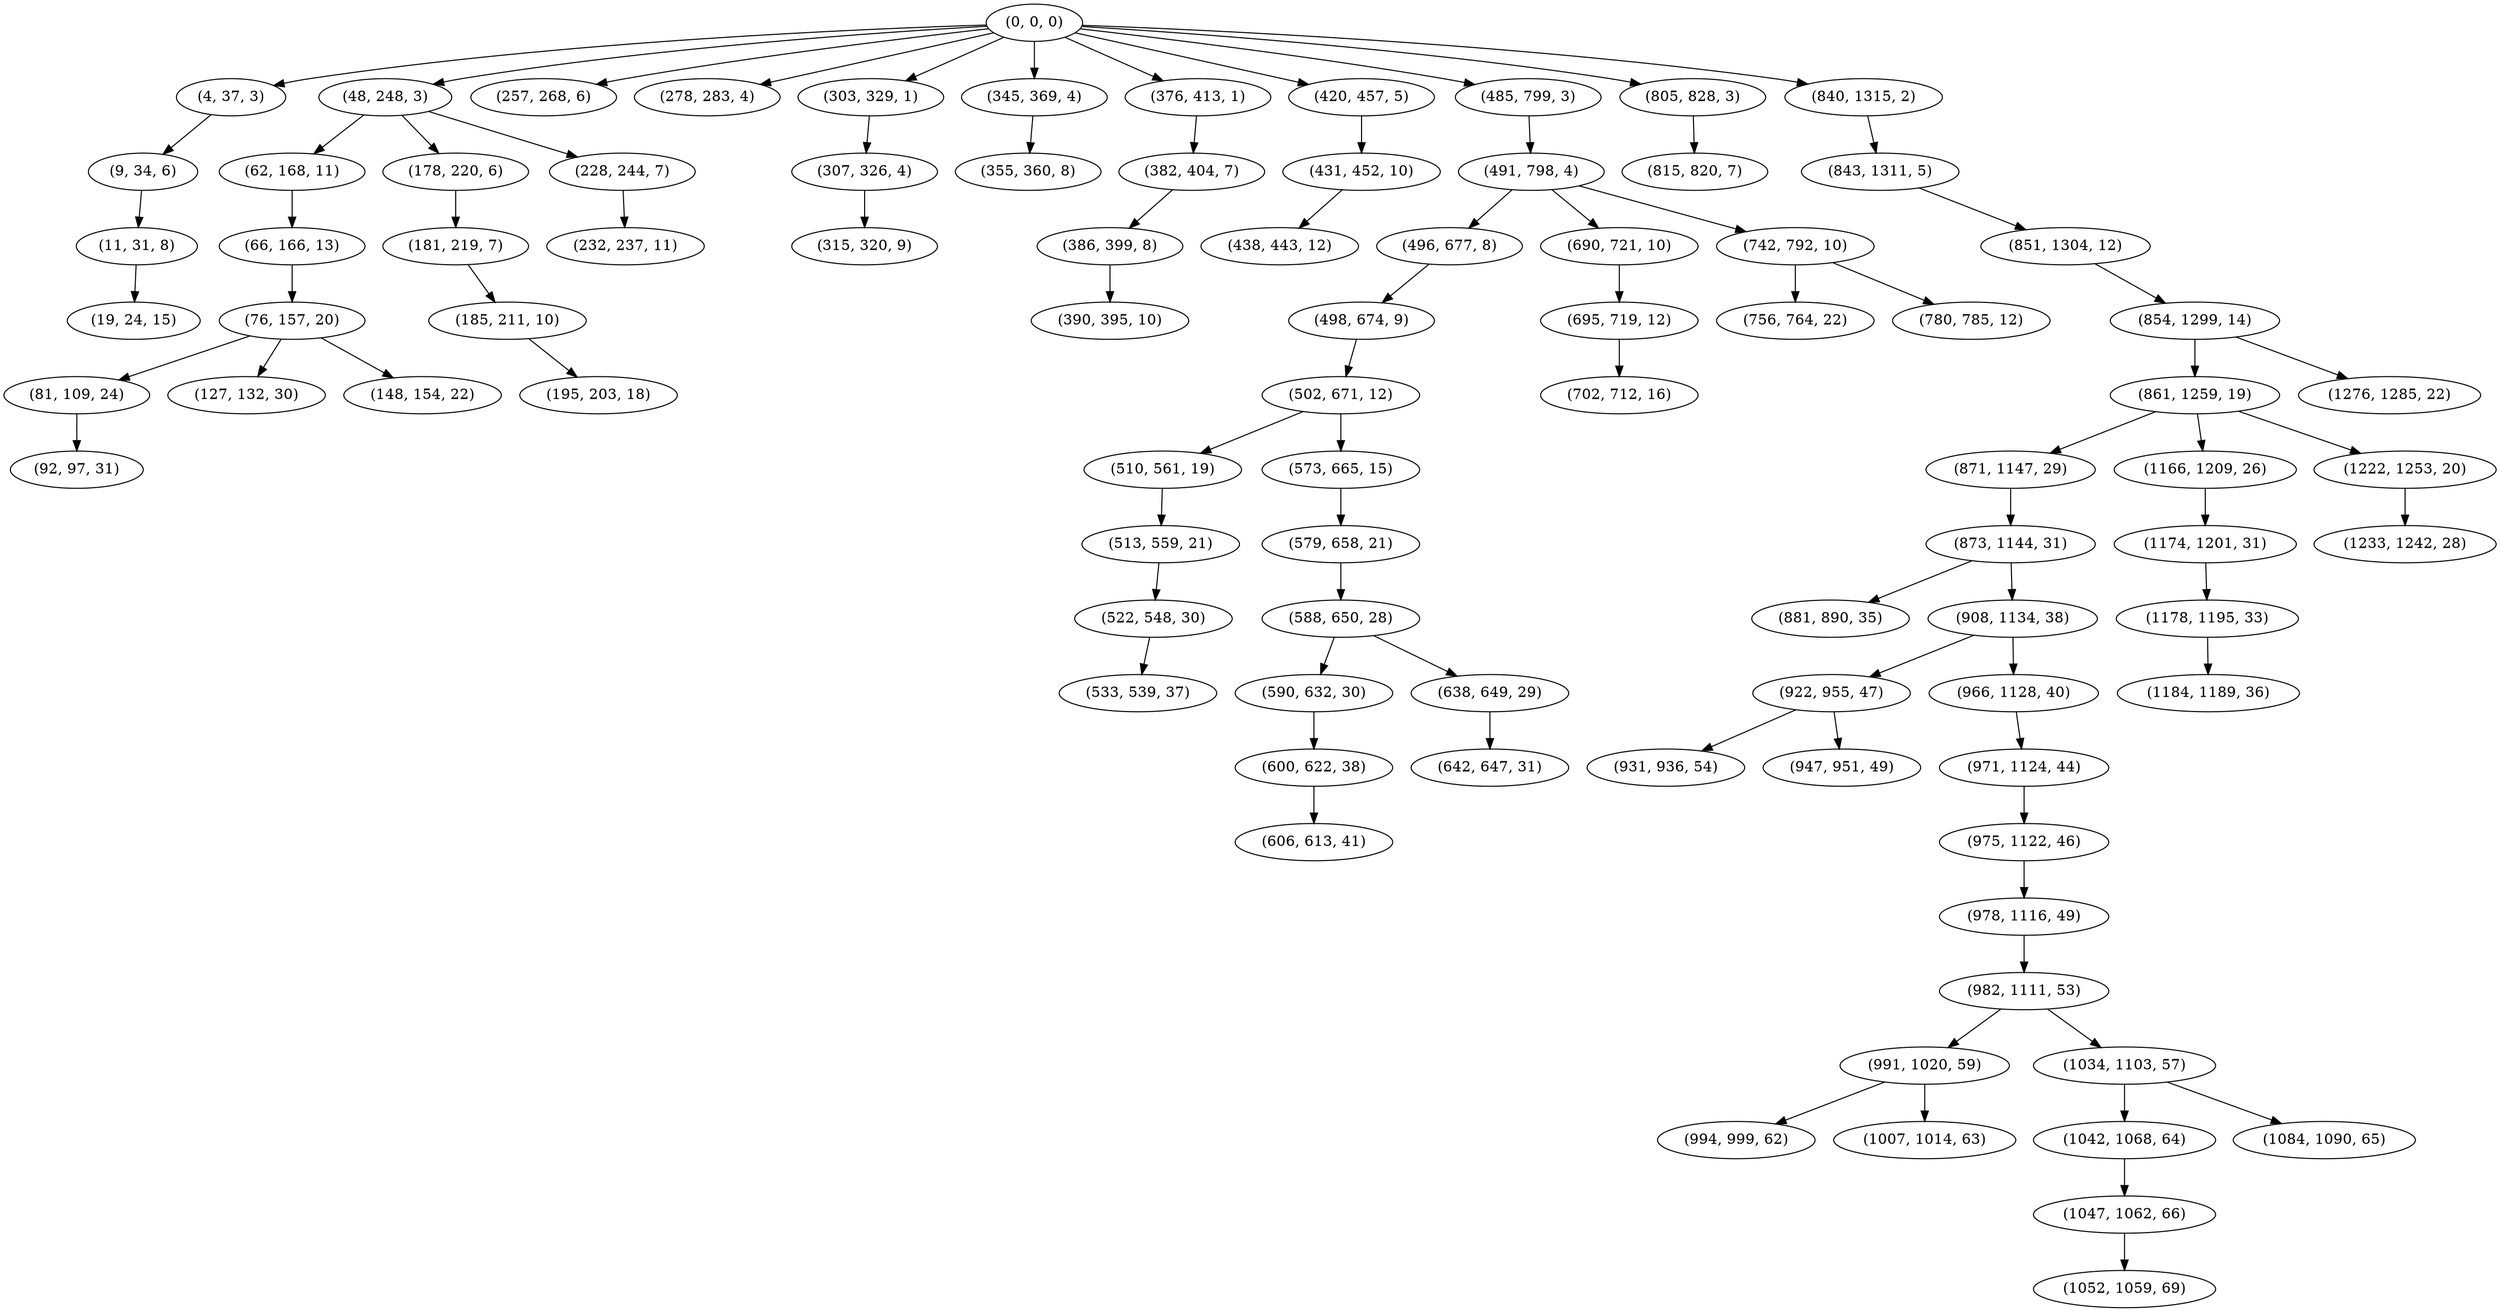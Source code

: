 digraph tree {
    "(0, 0, 0)";
    "(4, 37, 3)";
    "(9, 34, 6)";
    "(11, 31, 8)";
    "(19, 24, 15)";
    "(48, 248, 3)";
    "(62, 168, 11)";
    "(66, 166, 13)";
    "(76, 157, 20)";
    "(81, 109, 24)";
    "(92, 97, 31)";
    "(127, 132, 30)";
    "(148, 154, 22)";
    "(178, 220, 6)";
    "(181, 219, 7)";
    "(185, 211, 10)";
    "(195, 203, 18)";
    "(228, 244, 7)";
    "(232, 237, 11)";
    "(257, 268, 6)";
    "(278, 283, 4)";
    "(303, 329, 1)";
    "(307, 326, 4)";
    "(315, 320, 9)";
    "(345, 369, 4)";
    "(355, 360, 8)";
    "(376, 413, 1)";
    "(382, 404, 7)";
    "(386, 399, 8)";
    "(390, 395, 10)";
    "(420, 457, 5)";
    "(431, 452, 10)";
    "(438, 443, 12)";
    "(485, 799, 3)";
    "(491, 798, 4)";
    "(496, 677, 8)";
    "(498, 674, 9)";
    "(502, 671, 12)";
    "(510, 561, 19)";
    "(513, 559, 21)";
    "(522, 548, 30)";
    "(533, 539, 37)";
    "(573, 665, 15)";
    "(579, 658, 21)";
    "(588, 650, 28)";
    "(590, 632, 30)";
    "(600, 622, 38)";
    "(606, 613, 41)";
    "(638, 649, 29)";
    "(642, 647, 31)";
    "(690, 721, 10)";
    "(695, 719, 12)";
    "(702, 712, 16)";
    "(742, 792, 10)";
    "(756, 764, 22)";
    "(780, 785, 12)";
    "(805, 828, 3)";
    "(815, 820, 7)";
    "(840, 1315, 2)";
    "(843, 1311, 5)";
    "(851, 1304, 12)";
    "(854, 1299, 14)";
    "(861, 1259, 19)";
    "(871, 1147, 29)";
    "(873, 1144, 31)";
    "(881, 890, 35)";
    "(908, 1134, 38)";
    "(922, 955, 47)";
    "(931, 936, 54)";
    "(947, 951, 49)";
    "(966, 1128, 40)";
    "(971, 1124, 44)";
    "(975, 1122, 46)";
    "(978, 1116, 49)";
    "(982, 1111, 53)";
    "(991, 1020, 59)";
    "(994, 999, 62)";
    "(1007, 1014, 63)";
    "(1034, 1103, 57)";
    "(1042, 1068, 64)";
    "(1047, 1062, 66)";
    "(1052, 1059, 69)";
    "(1084, 1090, 65)";
    "(1166, 1209, 26)";
    "(1174, 1201, 31)";
    "(1178, 1195, 33)";
    "(1184, 1189, 36)";
    "(1222, 1253, 20)";
    "(1233, 1242, 28)";
    "(1276, 1285, 22)";
    "(0, 0, 0)" -> "(4, 37, 3)";
    "(0, 0, 0)" -> "(48, 248, 3)";
    "(0, 0, 0)" -> "(257, 268, 6)";
    "(0, 0, 0)" -> "(278, 283, 4)";
    "(0, 0, 0)" -> "(303, 329, 1)";
    "(0, 0, 0)" -> "(345, 369, 4)";
    "(0, 0, 0)" -> "(376, 413, 1)";
    "(0, 0, 0)" -> "(420, 457, 5)";
    "(0, 0, 0)" -> "(485, 799, 3)";
    "(0, 0, 0)" -> "(805, 828, 3)";
    "(0, 0, 0)" -> "(840, 1315, 2)";
    "(4, 37, 3)" -> "(9, 34, 6)";
    "(9, 34, 6)" -> "(11, 31, 8)";
    "(11, 31, 8)" -> "(19, 24, 15)";
    "(48, 248, 3)" -> "(62, 168, 11)";
    "(48, 248, 3)" -> "(178, 220, 6)";
    "(48, 248, 3)" -> "(228, 244, 7)";
    "(62, 168, 11)" -> "(66, 166, 13)";
    "(66, 166, 13)" -> "(76, 157, 20)";
    "(76, 157, 20)" -> "(81, 109, 24)";
    "(76, 157, 20)" -> "(127, 132, 30)";
    "(76, 157, 20)" -> "(148, 154, 22)";
    "(81, 109, 24)" -> "(92, 97, 31)";
    "(178, 220, 6)" -> "(181, 219, 7)";
    "(181, 219, 7)" -> "(185, 211, 10)";
    "(185, 211, 10)" -> "(195, 203, 18)";
    "(228, 244, 7)" -> "(232, 237, 11)";
    "(303, 329, 1)" -> "(307, 326, 4)";
    "(307, 326, 4)" -> "(315, 320, 9)";
    "(345, 369, 4)" -> "(355, 360, 8)";
    "(376, 413, 1)" -> "(382, 404, 7)";
    "(382, 404, 7)" -> "(386, 399, 8)";
    "(386, 399, 8)" -> "(390, 395, 10)";
    "(420, 457, 5)" -> "(431, 452, 10)";
    "(431, 452, 10)" -> "(438, 443, 12)";
    "(485, 799, 3)" -> "(491, 798, 4)";
    "(491, 798, 4)" -> "(496, 677, 8)";
    "(491, 798, 4)" -> "(690, 721, 10)";
    "(491, 798, 4)" -> "(742, 792, 10)";
    "(496, 677, 8)" -> "(498, 674, 9)";
    "(498, 674, 9)" -> "(502, 671, 12)";
    "(502, 671, 12)" -> "(510, 561, 19)";
    "(502, 671, 12)" -> "(573, 665, 15)";
    "(510, 561, 19)" -> "(513, 559, 21)";
    "(513, 559, 21)" -> "(522, 548, 30)";
    "(522, 548, 30)" -> "(533, 539, 37)";
    "(573, 665, 15)" -> "(579, 658, 21)";
    "(579, 658, 21)" -> "(588, 650, 28)";
    "(588, 650, 28)" -> "(590, 632, 30)";
    "(588, 650, 28)" -> "(638, 649, 29)";
    "(590, 632, 30)" -> "(600, 622, 38)";
    "(600, 622, 38)" -> "(606, 613, 41)";
    "(638, 649, 29)" -> "(642, 647, 31)";
    "(690, 721, 10)" -> "(695, 719, 12)";
    "(695, 719, 12)" -> "(702, 712, 16)";
    "(742, 792, 10)" -> "(756, 764, 22)";
    "(742, 792, 10)" -> "(780, 785, 12)";
    "(805, 828, 3)" -> "(815, 820, 7)";
    "(840, 1315, 2)" -> "(843, 1311, 5)";
    "(843, 1311, 5)" -> "(851, 1304, 12)";
    "(851, 1304, 12)" -> "(854, 1299, 14)";
    "(854, 1299, 14)" -> "(861, 1259, 19)";
    "(854, 1299, 14)" -> "(1276, 1285, 22)";
    "(861, 1259, 19)" -> "(871, 1147, 29)";
    "(861, 1259, 19)" -> "(1166, 1209, 26)";
    "(861, 1259, 19)" -> "(1222, 1253, 20)";
    "(871, 1147, 29)" -> "(873, 1144, 31)";
    "(873, 1144, 31)" -> "(881, 890, 35)";
    "(873, 1144, 31)" -> "(908, 1134, 38)";
    "(908, 1134, 38)" -> "(922, 955, 47)";
    "(908, 1134, 38)" -> "(966, 1128, 40)";
    "(922, 955, 47)" -> "(931, 936, 54)";
    "(922, 955, 47)" -> "(947, 951, 49)";
    "(966, 1128, 40)" -> "(971, 1124, 44)";
    "(971, 1124, 44)" -> "(975, 1122, 46)";
    "(975, 1122, 46)" -> "(978, 1116, 49)";
    "(978, 1116, 49)" -> "(982, 1111, 53)";
    "(982, 1111, 53)" -> "(991, 1020, 59)";
    "(982, 1111, 53)" -> "(1034, 1103, 57)";
    "(991, 1020, 59)" -> "(994, 999, 62)";
    "(991, 1020, 59)" -> "(1007, 1014, 63)";
    "(1034, 1103, 57)" -> "(1042, 1068, 64)";
    "(1034, 1103, 57)" -> "(1084, 1090, 65)";
    "(1042, 1068, 64)" -> "(1047, 1062, 66)";
    "(1047, 1062, 66)" -> "(1052, 1059, 69)";
    "(1166, 1209, 26)" -> "(1174, 1201, 31)";
    "(1174, 1201, 31)" -> "(1178, 1195, 33)";
    "(1178, 1195, 33)" -> "(1184, 1189, 36)";
    "(1222, 1253, 20)" -> "(1233, 1242, 28)";
}
